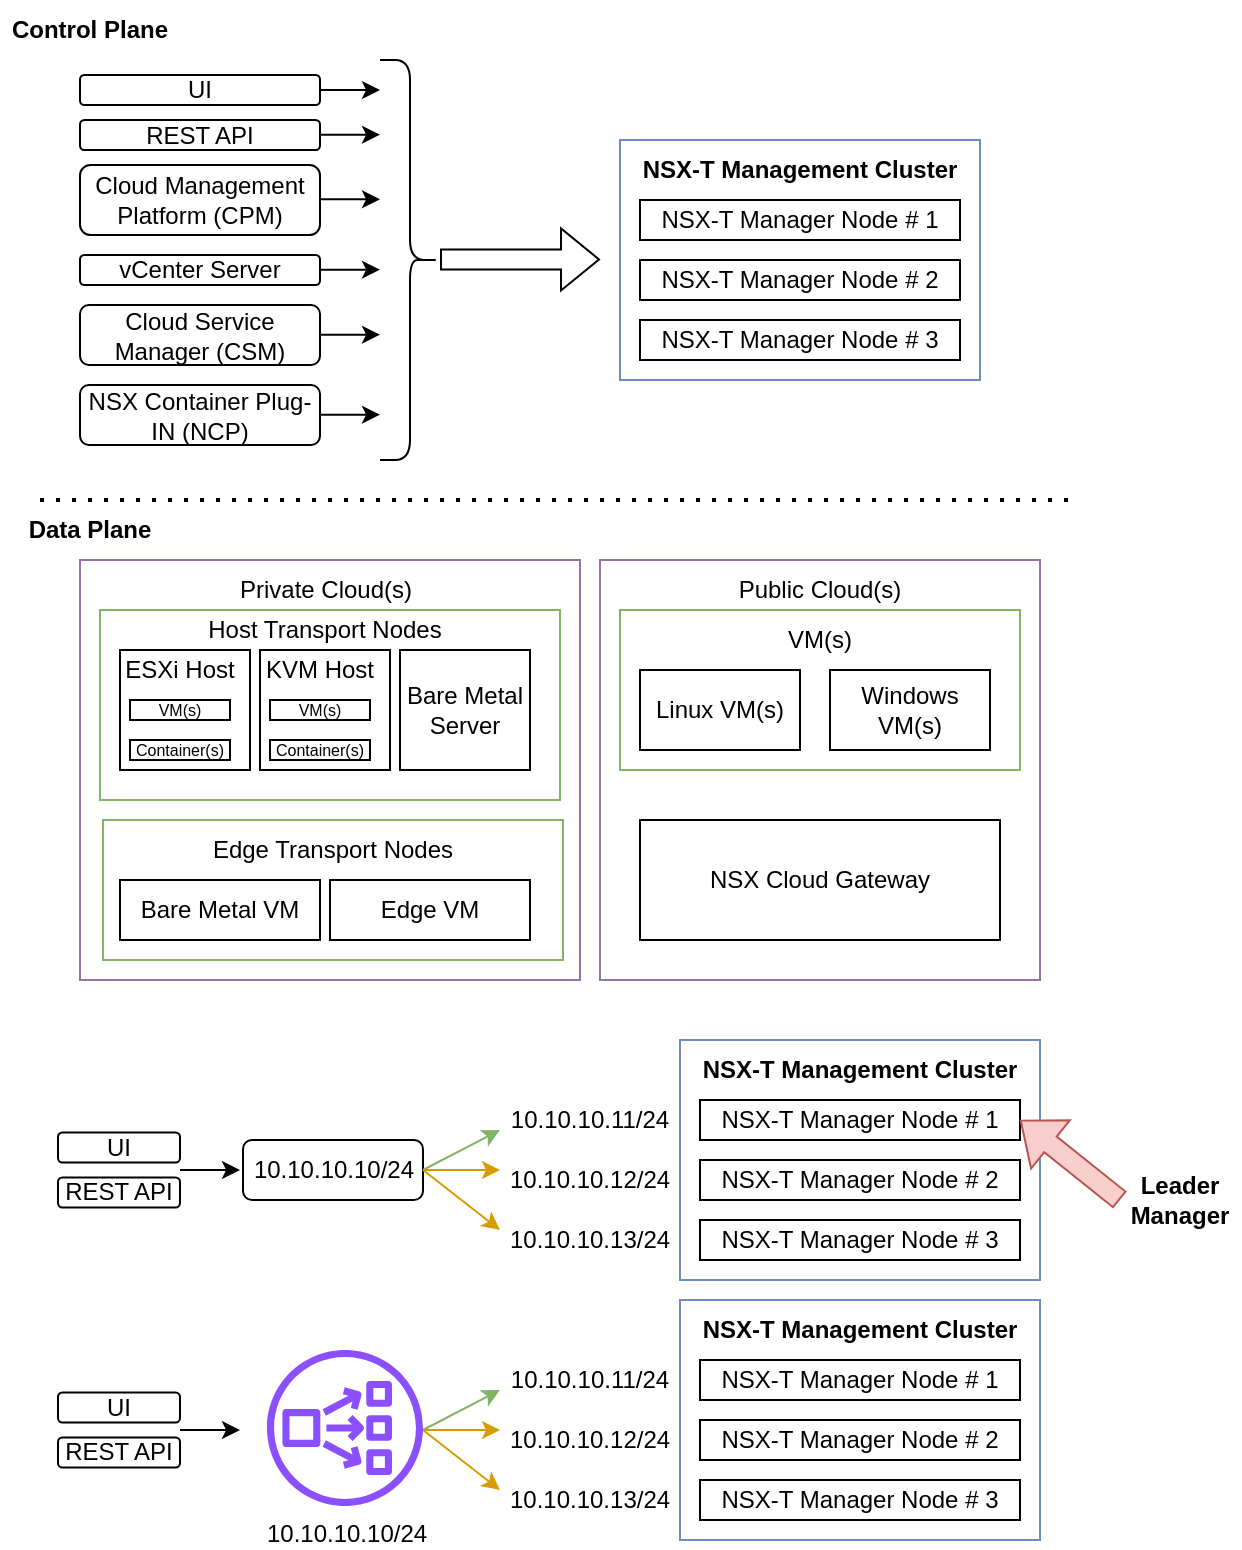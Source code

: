 <mxfile version="28.2.5" pages="2">
  <diagram name="NSX-T Components (1)" id="AA08S7l0jCvKjSg2FU87">
    <mxGraphModel dx="1273" dy="717" grid="1" gridSize="10" guides="1" tooltips="1" connect="1" arrows="1" fold="1" page="1" pageScale="1" pageWidth="827" pageHeight="1169" math="0" shadow="0">
      <root>
        <mxCell id="0" />
        <mxCell id="1" parent="0" />
        <mxCell id="zXSDqkkuYzKHXKIQZk7l-1" value="NSX-T Manager Node # 1" style="rounded=0;whiteSpace=wrap;html=1;" parent="1" vertex="1">
          <mxGeometry x="360" y="120" width="160" height="20" as="geometry" />
        </mxCell>
        <mxCell id="zXSDqkkuYzKHXKIQZk7l-2" value="NSX-T Manager Node # 2" style="rounded=0;whiteSpace=wrap;html=1;" parent="1" vertex="1">
          <mxGeometry x="360" y="150" width="160" height="20" as="geometry" />
        </mxCell>
        <mxCell id="zXSDqkkuYzKHXKIQZk7l-3" value="NSX-T Manager Node # 3" style="rounded=0;whiteSpace=wrap;html=1;" parent="1" vertex="1">
          <mxGeometry x="360" y="180" width="160" height="20" as="geometry" />
        </mxCell>
        <mxCell id="zXSDqkkuYzKHXKIQZk7l-4" value="NSX-T Management Cluster" style="text;html=1;align=center;verticalAlign=middle;whiteSpace=wrap;rounded=0;fontStyle=1" parent="1" vertex="1">
          <mxGeometry x="360" y="90" width="160" height="30" as="geometry" />
        </mxCell>
        <mxCell id="zXSDqkkuYzKHXKIQZk7l-5" value="" style="rounded=0;whiteSpace=wrap;html=1;fillColor=none;strokeColor=#6c8ebf;" parent="1" vertex="1">
          <mxGeometry x="350" y="90" width="180" height="120" as="geometry" />
        </mxCell>
        <mxCell id="zXSDqkkuYzKHXKIQZk7l-6" value="UI" style="rounded=1;whiteSpace=wrap;html=1;" parent="1" vertex="1">
          <mxGeometry x="80" y="57.5" width="120" height="15" as="geometry" />
        </mxCell>
        <mxCell id="zXSDqkkuYzKHXKIQZk7l-7" value="REST API" style="rounded=1;whiteSpace=wrap;html=1;" parent="1" vertex="1">
          <mxGeometry x="80" y="80" width="120" height="15" as="geometry" />
        </mxCell>
        <mxCell id="zXSDqkkuYzKHXKIQZk7l-8" value="Cloud Management Platform (CPM)" style="rounded=1;whiteSpace=wrap;html=1;" parent="1" vertex="1">
          <mxGeometry x="80" y="102.5" width="120" height="35" as="geometry" />
        </mxCell>
        <mxCell id="zXSDqkkuYzKHXKIQZk7l-9" value="vCenter Server" style="rounded=1;whiteSpace=wrap;html=1;" parent="1" vertex="1">
          <mxGeometry x="80" y="147.5" width="120" height="15" as="geometry" />
        </mxCell>
        <mxCell id="zXSDqkkuYzKHXKIQZk7l-10" value="Cloud Service Manager (CSM)" style="rounded=1;whiteSpace=wrap;html=1;" parent="1" vertex="1">
          <mxGeometry x="80" y="172.5" width="120" height="30" as="geometry" />
        </mxCell>
        <mxCell id="zXSDqkkuYzKHXKIQZk7l-11" value="NSX Container Plug-IN (NCP)" style="rounded=1;whiteSpace=wrap;html=1;" parent="1" vertex="1">
          <mxGeometry x="80" y="212.5" width="120" height="30" as="geometry" />
        </mxCell>
        <mxCell id="zXSDqkkuYzKHXKIQZk7l-12" value="" style="shape=flexArrow;endArrow=classic;html=1;rounded=0;" parent="1" edge="1">
          <mxGeometry width="50" height="50" relative="1" as="geometry">
            <mxPoint x="260" y="149.71" as="sourcePoint" />
            <mxPoint x="340" y="149.71" as="targetPoint" />
          </mxGeometry>
        </mxCell>
        <mxCell id="zXSDqkkuYzKHXKIQZk7l-15" value="" style="endArrow=classic;html=1;rounded=0;exitX=1;exitY=0.5;exitDx=0;exitDy=0;" parent="1" source="zXSDqkkuYzKHXKIQZk7l-6" edge="1">
          <mxGeometry width="50" height="50" relative="1" as="geometry">
            <mxPoint x="210" y="70" as="sourcePoint" />
            <mxPoint x="230" y="65" as="targetPoint" />
          </mxGeometry>
        </mxCell>
        <mxCell id="zXSDqkkuYzKHXKIQZk7l-16" value="" style="endArrow=classic;html=1;rounded=0;exitX=1;exitY=0.5;exitDx=0;exitDy=0;" parent="1" edge="1">
          <mxGeometry width="50" height="50" relative="1" as="geometry">
            <mxPoint x="200" y="87.33" as="sourcePoint" />
            <mxPoint x="230" y="87.33" as="targetPoint" />
          </mxGeometry>
        </mxCell>
        <mxCell id="zXSDqkkuYzKHXKIQZk7l-17" value="" style="endArrow=classic;html=1;rounded=0;exitX=1;exitY=0.5;exitDx=0;exitDy=0;" parent="1" edge="1">
          <mxGeometry width="50" height="50" relative="1" as="geometry">
            <mxPoint x="200" y="119.67" as="sourcePoint" />
            <mxPoint x="230" y="119.67" as="targetPoint" />
          </mxGeometry>
        </mxCell>
        <mxCell id="zXSDqkkuYzKHXKIQZk7l-18" value="" style="endArrow=classic;html=1;rounded=0;exitX=1;exitY=0.5;exitDx=0;exitDy=0;" parent="1" edge="1">
          <mxGeometry width="50" height="50" relative="1" as="geometry">
            <mxPoint x="200" y="154.83" as="sourcePoint" />
            <mxPoint x="230" y="154.83" as="targetPoint" />
          </mxGeometry>
        </mxCell>
        <mxCell id="zXSDqkkuYzKHXKIQZk7l-19" value="" style="endArrow=classic;html=1;rounded=0;exitX=1;exitY=0.5;exitDx=0;exitDy=0;" parent="1" edge="1">
          <mxGeometry width="50" height="50" relative="1" as="geometry">
            <mxPoint x="200" y="187.33" as="sourcePoint" />
            <mxPoint x="230" y="187.33" as="targetPoint" />
          </mxGeometry>
        </mxCell>
        <mxCell id="zXSDqkkuYzKHXKIQZk7l-20" value="" style="endArrow=classic;html=1;rounded=0;exitX=1;exitY=0.5;exitDx=0;exitDy=0;" parent="1" edge="1">
          <mxGeometry width="50" height="50" relative="1" as="geometry">
            <mxPoint x="200" y="227.33" as="sourcePoint" />
            <mxPoint x="230" y="227.33" as="targetPoint" />
          </mxGeometry>
        </mxCell>
        <mxCell id="zXSDqkkuYzKHXKIQZk7l-21" value="" style="shape=curlyBracket;whiteSpace=wrap;html=1;rounded=1;flipH=1;labelPosition=right;verticalLabelPosition=middle;align=left;verticalAlign=middle;" parent="1" vertex="1">
          <mxGeometry x="230" y="50" width="30" height="200" as="geometry" />
        </mxCell>
        <mxCell id="zXSDqkkuYzKHXKIQZk7l-66" value="" style="endArrow=none;dashed=1;html=1;dashPattern=1 3;strokeWidth=2;rounded=0;" parent="1" edge="1">
          <mxGeometry width="50" height="50" relative="1" as="geometry">
            <mxPoint x="60" y="270" as="sourcePoint" />
            <mxPoint x="580" y="270" as="targetPoint" />
          </mxGeometry>
        </mxCell>
        <mxCell id="zXSDqkkuYzKHXKIQZk7l-67" value="&lt;b&gt;Data Plane&lt;/b&gt;" style="text;html=1;align=center;verticalAlign=middle;whiteSpace=wrap;rounded=0;" parent="1" vertex="1">
          <mxGeometry x="40" y="270" width="90" height="30" as="geometry" />
        </mxCell>
        <mxCell id="zXSDqkkuYzKHXKIQZk7l-68" value="&lt;b&gt;Control Plane&lt;/b&gt;" style="text;html=1;align=center;verticalAlign=middle;whiteSpace=wrap;rounded=0;" parent="1" vertex="1">
          <mxGeometry x="40" y="20" width="90" height="30" as="geometry" />
        </mxCell>
        <mxCell id="zXSDqkkuYzKHXKIQZk7l-69" value="NSX-T Manager Node # 1" style="rounded=0;whiteSpace=wrap;html=1;" parent="1" vertex="1">
          <mxGeometry x="390" y="570" width="160" height="20" as="geometry" />
        </mxCell>
        <mxCell id="zXSDqkkuYzKHXKIQZk7l-70" value="NSX-T Manager Node # 2" style="rounded=0;whiteSpace=wrap;html=1;" parent="1" vertex="1">
          <mxGeometry x="390" y="600" width="160" height="20" as="geometry" />
        </mxCell>
        <mxCell id="zXSDqkkuYzKHXKIQZk7l-71" value="NSX-T Manager Node # 3" style="rounded=0;whiteSpace=wrap;html=1;" parent="1" vertex="1">
          <mxGeometry x="390" y="630" width="160" height="20" as="geometry" />
        </mxCell>
        <mxCell id="zXSDqkkuYzKHXKIQZk7l-72" value="NSX-T Management Cluster" style="text;html=1;align=center;verticalAlign=middle;whiteSpace=wrap;rounded=0;fontStyle=1" parent="1" vertex="1">
          <mxGeometry x="390" y="540" width="160" height="30" as="geometry" />
        </mxCell>
        <mxCell id="zXSDqkkuYzKHXKIQZk7l-73" value="" style="rounded=0;whiteSpace=wrap;html=1;fillColor=none;strokeColor=#6c8ebf;" parent="1" vertex="1">
          <mxGeometry x="380" y="540" width="180" height="120" as="geometry" />
        </mxCell>
        <mxCell id="zXSDqkkuYzKHXKIQZk7l-74" value="" style="shape=flexArrow;endArrow=classic;html=1;rounded=0;fillColor=#f8cecc;strokeColor=#b85450;" parent="1" edge="1">
          <mxGeometry width="50" height="50" relative="1" as="geometry">
            <mxPoint x="600" y="620" as="sourcePoint" />
            <mxPoint x="550" y="580" as="targetPoint" />
          </mxGeometry>
        </mxCell>
        <mxCell id="zXSDqkkuYzKHXKIQZk7l-75" value="Leader Manager" style="text;html=1;align=center;verticalAlign=middle;whiteSpace=wrap;rounded=0;fontStyle=1" parent="1" vertex="1">
          <mxGeometry x="600" y="605" width="60" height="30" as="geometry" />
        </mxCell>
        <mxCell id="zXSDqkkuYzKHXKIQZk7l-76" value="10.10.10.11/24" style="text;html=1;align=center;verticalAlign=middle;whiteSpace=wrap;rounded=0;" parent="1" vertex="1">
          <mxGeometry x="305" y="565" width="60" height="30" as="geometry" />
        </mxCell>
        <mxCell id="zXSDqkkuYzKHXKIQZk7l-77" value="10.10.10.12/24" style="text;html=1;align=center;verticalAlign=middle;whiteSpace=wrap;rounded=0;" parent="1" vertex="1">
          <mxGeometry x="305" y="595" width="60" height="30" as="geometry" />
        </mxCell>
        <mxCell id="zXSDqkkuYzKHXKIQZk7l-78" value="10.10.10.13/24" style="text;html=1;align=center;verticalAlign=middle;whiteSpace=wrap;rounded=0;" parent="1" vertex="1">
          <mxGeometry x="305" y="625" width="60" height="30" as="geometry" />
        </mxCell>
        <mxCell id="zXSDqkkuYzKHXKIQZk7l-79" value="&lt;br&gt;&lt;span style=&quot;color: rgb(0, 0, 0); font-family: Helvetica; font-size: 12px; font-style: normal; font-variant-ligatures: normal; font-variant-caps: normal; font-weight: 400; letter-spacing: normal; orphans: 2; text-align: center; text-indent: 0px; text-transform: none; widows: 2; word-spacing: 0px; -webkit-text-stroke-width: 0px; white-space: normal; text-decoration-thickness: initial; text-decoration-style: initial; text-decoration-color: initial; float: none; background-color: light-dark(#ffffff, var(--ge-dark-color, #121212)); display: inline !important;&quot;&gt;10.10.10.10/24&lt;/span&gt;&lt;div&gt;&lt;br&gt;&lt;/div&gt;" style="rounded=1;whiteSpace=wrap;html=1;" parent="1" vertex="1">
          <mxGeometry x="161.5" y="590" width="90" height="30" as="geometry" />
        </mxCell>
        <mxCell id="zXSDqkkuYzKHXKIQZk7l-80" value="" style="endArrow=classic;html=1;rounded=0;fillColor=#d5e8d4;strokeColor=#82b366;exitX=1;exitY=0.5;exitDx=0;exitDy=0;" parent="1" source="zXSDqkkuYzKHXKIQZk7l-79" edge="1">
          <mxGeometry width="50" height="50" relative="1" as="geometry">
            <mxPoint x="251.5" y="605" as="sourcePoint" />
            <mxPoint x="290" y="585" as="targetPoint" />
          </mxGeometry>
        </mxCell>
        <mxCell id="zXSDqkkuYzKHXKIQZk7l-81" value="" style="endArrow=classic;html=1;rounded=0;exitX=1;exitY=0.5;exitDx=0;exitDy=0;fillColor=#ffe6cc;strokeColor=#d79b00;" parent="1" source="zXSDqkkuYzKHXKIQZk7l-79" edge="1">
          <mxGeometry width="50" height="50" relative="1" as="geometry">
            <mxPoint x="260" y="615" as="sourcePoint" />
            <mxPoint x="290" y="605" as="targetPoint" />
          </mxGeometry>
        </mxCell>
        <mxCell id="zXSDqkkuYzKHXKIQZk7l-82" value="" style="endArrow=classic;html=1;rounded=0;exitX=1;exitY=0.5;exitDx=0;exitDy=0;fillColor=#ffe6cc;strokeColor=#d79b00;" parent="1" source="zXSDqkkuYzKHXKIQZk7l-79" edge="1">
          <mxGeometry width="50" height="50" relative="1" as="geometry">
            <mxPoint x="270" y="630" as="sourcePoint" />
            <mxPoint x="290" y="635" as="targetPoint" />
          </mxGeometry>
        </mxCell>
        <mxCell id="zXSDqkkuYzKHXKIQZk7l-83" value="" style="endArrow=classic;html=1;rounded=0;" parent="1" edge="1">
          <mxGeometry width="50" height="50" relative="1" as="geometry">
            <mxPoint x="130" y="605" as="sourcePoint" />
            <mxPoint x="160" y="605" as="targetPoint" />
          </mxGeometry>
        </mxCell>
        <mxCell id="zXSDqkkuYzKHXKIQZk7l-85" value="UI" style="rounded=1;whiteSpace=wrap;html=1;" parent="1" vertex="1">
          <mxGeometry x="69" y="586.25" width="61" height="15" as="geometry" />
        </mxCell>
        <mxCell id="zXSDqkkuYzKHXKIQZk7l-86" value="REST API" style="rounded=1;whiteSpace=wrap;html=1;" parent="1" vertex="1">
          <mxGeometry x="69" y="608.75" width="61" height="15" as="geometry" />
        </mxCell>
        <mxCell id="zXSDqkkuYzKHXKIQZk7l-87" value="NSX-T Manager Node # 1" style="rounded=0;whiteSpace=wrap;html=1;" parent="1" vertex="1">
          <mxGeometry x="390" y="700" width="160" height="20" as="geometry" />
        </mxCell>
        <mxCell id="zXSDqkkuYzKHXKIQZk7l-88" value="NSX-T Manager Node # 2" style="rounded=0;whiteSpace=wrap;html=1;" parent="1" vertex="1">
          <mxGeometry x="390" y="730" width="160" height="20" as="geometry" />
        </mxCell>
        <mxCell id="zXSDqkkuYzKHXKIQZk7l-89" value="NSX-T Manager Node # 3" style="rounded=0;whiteSpace=wrap;html=1;" parent="1" vertex="1">
          <mxGeometry x="390" y="760" width="160" height="20" as="geometry" />
        </mxCell>
        <mxCell id="zXSDqkkuYzKHXKIQZk7l-90" value="NSX-T Management Cluster" style="text;html=1;align=center;verticalAlign=middle;whiteSpace=wrap;rounded=0;fontStyle=1" parent="1" vertex="1">
          <mxGeometry x="390" y="670" width="160" height="30" as="geometry" />
        </mxCell>
        <mxCell id="zXSDqkkuYzKHXKIQZk7l-91" value="" style="rounded=0;whiteSpace=wrap;html=1;fillColor=none;strokeColor=#6c8ebf;" parent="1" vertex="1">
          <mxGeometry x="380" y="670" width="180" height="120" as="geometry" />
        </mxCell>
        <mxCell id="zXSDqkkuYzKHXKIQZk7l-94" value="10.10.10.11/24" style="text;html=1;align=center;verticalAlign=middle;whiteSpace=wrap;rounded=0;" parent="1" vertex="1">
          <mxGeometry x="305" y="695" width="60" height="30" as="geometry" />
        </mxCell>
        <mxCell id="zXSDqkkuYzKHXKIQZk7l-95" value="10.10.10.12/24" style="text;html=1;align=center;verticalAlign=middle;whiteSpace=wrap;rounded=0;" parent="1" vertex="1">
          <mxGeometry x="305" y="725" width="60" height="30" as="geometry" />
        </mxCell>
        <mxCell id="zXSDqkkuYzKHXKIQZk7l-96" value="10.10.10.13/24" style="text;html=1;align=center;verticalAlign=middle;whiteSpace=wrap;rounded=0;" parent="1" vertex="1">
          <mxGeometry x="305" y="755" width="60" height="30" as="geometry" />
        </mxCell>
        <mxCell id="zXSDqkkuYzKHXKIQZk7l-98" value="" style="endArrow=classic;html=1;rounded=0;fillColor=#d5e8d4;strokeColor=#82b366;exitX=1;exitY=0.5;exitDx=0;exitDy=0;" parent="1" edge="1">
          <mxGeometry width="50" height="50" relative="1" as="geometry">
            <mxPoint x="251.5" y="735" as="sourcePoint" />
            <mxPoint x="290" y="715" as="targetPoint" />
          </mxGeometry>
        </mxCell>
        <mxCell id="zXSDqkkuYzKHXKIQZk7l-99" value="" style="endArrow=classic;html=1;rounded=0;exitX=1;exitY=0.5;exitDx=0;exitDy=0;fillColor=#ffe6cc;strokeColor=#d79b00;" parent="1" edge="1">
          <mxGeometry width="50" height="50" relative="1" as="geometry">
            <mxPoint x="251.5" y="735" as="sourcePoint" />
            <mxPoint x="290" y="735" as="targetPoint" />
          </mxGeometry>
        </mxCell>
        <mxCell id="zXSDqkkuYzKHXKIQZk7l-100" value="" style="endArrow=classic;html=1;rounded=0;exitX=1;exitY=0.5;exitDx=0;exitDy=0;fillColor=#ffe6cc;strokeColor=#d79b00;" parent="1" edge="1">
          <mxGeometry width="50" height="50" relative="1" as="geometry">
            <mxPoint x="251.5" y="735" as="sourcePoint" />
            <mxPoint x="290" y="765" as="targetPoint" />
          </mxGeometry>
        </mxCell>
        <mxCell id="zXSDqkkuYzKHXKIQZk7l-101" value="" style="endArrow=classic;html=1;rounded=0;" parent="1" edge="1">
          <mxGeometry width="50" height="50" relative="1" as="geometry">
            <mxPoint x="130" y="735" as="sourcePoint" />
            <mxPoint x="160" y="735" as="targetPoint" />
          </mxGeometry>
        </mxCell>
        <mxCell id="zXSDqkkuYzKHXKIQZk7l-102" value="UI" style="rounded=1;whiteSpace=wrap;html=1;" parent="1" vertex="1">
          <mxGeometry x="69" y="716.25" width="61" height="15" as="geometry" />
        </mxCell>
        <mxCell id="zXSDqkkuYzKHXKIQZk7l-103" value="REST API" style="rounded=1;whiteSpace=wrap;html=1;" parent="1" vertex="1">
          <mxGeometry x="69" y="738.75" width="61" height="15" as="geometry" />
        </mxCell>
        <mxCell id="zXSDqkkuYzKHXKIQZk7l-104" value="&lt;span style=&quot;color: rgb(0, 0, 0); text-wrap: wrap; float: none; display: inline !important;&quot;&gt;10.10.10.10/24&lt;/span&gt;" style="sketch=0;outlineConnect=0;fontColor=#232F3E;gradientColor=none;fillColor=#8C4FFF;strokeColor=none;dashed=0;verticalLabelPosition=bottom;verticalAlign=top;align=center;html=1;fontSize=12;fontStyle=0;aspect=fixed;pointerEvents=1;shape=mxgraph.aws4.network_load_balancer;" parent="1" vertex="1">
          <mxGeometry x="173.5" y="695" width="78" height="78" as="geometry" />
        </mxCell>
        <mxCell id="-Ga4iXH8dk7I9-dKVxCx-1" value="" style="group" vertex="1" connectable="0" parent="1">
          <mxGeometry x="80" y="300" width="250" height="210" as="geometry" />
        </mxCell>
        <mxCell id="zXSDqkkuYzKHXKIQZk7l-39" value="" style="group" parent="-Ga4iXH8dk7I9-dKVxCx-1" vertex="1" connectable="0">
          <mxGeometry x="20" y="40" width="230" height="170" as="geometry" />
        </mxCell>
        <mxCell id="zXSDqkkuYzKHXKIQZk7l-35" value="VM(s)" style="rounded=0;whiteSpace=wrap;html=1;fontSize=8;" parent="zXSDqkkuYzKHXKIQZk7l-39" vertex="1">
          <mxGeometry x="5" y="30" width="50" height="10" as="geometry" />
        </mxCell>
        <mxCell id="zXSDqkkuYzKHXKIQZk7l-36" value="Container(s)" style="rounded=0;whiteSpace=wrap;html=1;fontSize=8;" parent="zXSDqkkuYzKHXKIQZk7l-39" vertex="1">
          <mxGeometry x="5" y="50" width="50" height="10" as="geometry" />
        </mxCell>
        <mxCell id="zXSDqkkuYzKHXKIQZk7l-37" value="ESXi Host" style="text;html=1;align=center;verticalAlign=middle;whiteSpace=wrap;rounded=0;" parent="zXSDqkkuYzKHXKIQZk7l-39" vertex="1">
          <mxGeometry width="60" height="30" as="geometry" />
        </mxCell>
        <mxCell id="zXSDqkkuYzKHXKIQZk7l-38" value="" style="rounded=0;whiteSpace=wrap;html=1;fillColor=none;" parent="zXSDqkkuYzKHXKIQZk7l-39" vertex="1">
          <mxGeometry y="5" width="65" height="60" as="geometry" />
        </mxCell>
        <mxCell id="zXSDqkkuYzKHXKIQZk7l-45" value="" style="group" parent="-Ga4iXH8dk7I9-dKVxCx-1" vertex="1" connectable="0">
          <mxGeometry x="90" y="40" width="65" height="65" as="geometry" />
        </mxCell>
        <mxCell id="zXSDqkkuYzKHXKIQZk7l-41" value="VM(s)" style="rounded=0;whiteSpace=wrap;html=1;fontSize=8;" parent="zXSDqkkuYzKHXKIQZk7l-45" vertex="1">
          <mxGeometry x="5" y="30" width="50" height="10" as="geometry" />
        </mxCell>
        <mxCell id="zXSDqkkuYzKHXKIQZk7l-42" value="Container(s)" style="rounded=0;whiteSpace=wrap;html=1;fontSize=8;" parent="zXSDqkkuYzKHXKIQZk7l-45" vertex="1">
          <mxGeometry x="5" y="50" width="50" height="10" as="geometry" />
        </mxCell>
        <mxCell id="zXSDqkkuYzKHXKIQZk7l-43" value="KVM Host" style="text;html=1;align=center;verticalAlign=middle;whiteSpace=wrap;rounded=0;" parent="zXSDqkkuYzKHXKIQZk7l-45" vertex="1">
          <mxGeometry width="60" height="30" as="geometry" />
        </mxCell>
        <mxCell id="zXSDqkkuYzKHXKIQZk7l-44" value="" style="rounded=0;whiteSpace=wrap;html=1;fillColor=none;" parent="zXSDqkkuYzKHXKIQZk7l-45" vertex="1">
          <mxGeometry y="5" width="65" height="60" as="geometry" />
        </mxCell>
        <mxCell id="zXSDqkkuYzKHXKIQZk7l-50" value="Bare Metal Server" style="rounded=0;whiteSpace=wrap;html=1;fillColor=none;" parent="-Ga4iXH8dk7I9-dKVxCx-1" vertex="1">
          <mxGeometry x="160" y="45" width="65" height="60" as="geometry" />
        </mxCell>
        <mxCell id="zXSDqkkuYzKHXKIQZk7l-51" value="Host Transport Nodes" style="text;html=1;align=center;verticalAlign=middle;whiteSpace=wrap;rounded=0;" parent="-Ga4iXH8dk7I9-dKVxCx-1" vertex="1">
          <mxGeometry x="59" y="20" width="127" height="30" as="geometry" />
        </mxCell>
        <mxCell id="zXSDqkkuYzKHXKIQZk7l-52" value="" style="rounded=0;whiteSpace=wrap;html=1;fillColor=none;strokeColor=#82b366;" parent="-Ga4iXH8dk7I9-dKVxCx-1" vertex="1">
          <mxGeometry x="10" y="25" width="230" height="95" as="geometry" />
        </mxCell>
        <mxCell id="zXSDqkkuYzKHXKIQZk7l-53" value="" style="rounded=0;whiteSpace=wrap;html=1;fillColor=none;strokeColor=#82b366;" parent="-Ga4iXH8dk7I9-dKVxCx-1" vertex="1">
          <mxGeometry x="11.5" y="130" width="230" height="70" as="geometry" />
        </mxCell>
        <mxCell id="zXSDqkkuYzKHXKIQZk7l-54" value="Bare Metal VM" style="rounded=0;whiteSpace=wrap;html=1;" parent="-Ga4iXH8dk7I9-dKVxCx-1" vertex="1">
          <mxGeometry x="20" y="160" width="100" height="30" as="geometry" />
        </mxCell>
        <mxCell id="zXSDqkkuYzKHXKIQZk7l-55" value="Edge Transport Nodes" style="text;html=1;align=center;verticalAlign=middle;whiteSpace=wrap;rounded=0;" parent="-Ga4iXH8dk7I9-dKVxCx-1" vertex="1">
          <mxGeometry x="63" y="130" width="127" height="30" as="geometry" />
        </mxCell>
        <mxCell id="zXSDqkkuYzKHXKIQZk7l-56" value="Edge VM" style="rounded=0;whiteSpace=wrap;html=1;" parent="-Ga4iXH8dk7I9-dKVxCx-1" vertex="1">
          <mxGeometry x="125" y="160" width="100" height="30" as="geometry" />
        </mxCell>
        <mxCell id="zXSDqkkuYzKHXKIQZk7l-62" value="" style="rounded=0;whiteSpace=wrap;html=1;fillColor=none;strokeColor=#9673a6;" parent="-Ga4iXH8dk7I9-dKVxCx-1" vertex="1">
          <mxGeometry width="250" height="210" as="geometry" />
        </mxCell>
        <mxCell id="zXSDqkkuYzKHXKIQZk7l-63" value="Private Cloud(s)" style="text;html=1;align=center;verticalAlign=middle;whiteSpace=wrap;rounded=0;" parent="-Ga4iXH8dk7I9-dKVxCx-1" vertex="1">
          <mxGeometry x="37.5" width="170" height="30" as="geometry" />
        </mxCell>
        <mxCell id="-Ga4iXH8dk7I9-dKVxCx-2" value="" style="group" vertex="1" connectable="0" parent="1">
          <mxGeometry x="340" y="300" width="220" height="210" as="geometry" />
        </mxCell>
        <mxCell id="zXSDqkkuYzKHXKIQZk7l-57" value="Linux VM(s)" style="rounded=0;whiteSpace=wrap;html=1;" parent="-Ga4iXH8dk7I9-dKVxCx-2" vertex="1">
          <mxGeometry x="20" y="55" width="80" height="40" as="geometry" />
        </mxCell>
        <mxCell id="zXSDqkkuYzKHXKIQZk7l-58" value="Windows VM(s)" style="rounded=0;whiteSpace=wrap;html=1;" parent="-Ga4iXH8dk7I9-dKVxCx-2" vertex="1">
          <mxGeometry x="115" y="55" width="80" height="40" as="geometry" />
        </mxCell>
        <mxCell id="zXSDqkkuYzKHXKIQZk7l-59" value="" style="rounded=0;whiteSpace=wrap;html=1;fillColor=none;strokeColor=#82b366;" parent="-Ga4iXH8dk7I9-dKVxCx-2" vertex="1">
          <mxGeometry x="10" y="25" width="200" height="80" as="geometry" />
        </mxCell>
        <mxCell id="zXSDqkkuYzKHXKIQZk7l-60" value="VM(s)" style="text;html=1;align=center;verticalAlign=middle;whiteSpace=wrap;rounded=0;" parent="-Ga4iXH8dk7I9-dKVxCx-2" vertex="1">
          <mxGeometry x="80" y="25" width="60" height="30" as="geometry" />
        </mxCell>
        <mxCell id="zXSDqkkuYzKHXKIQZk7l-61" value="NSX Cloud Gateway" style="rounded=0;whiteSpace=wrap;html=1;" parent="-Ga4iXH8dk7I9-dKVxCx-2" vertex="1">
          <mxGeometry x="20" y="130" width="180" height="60" as="geometry" />
        </mxCell>
        <mxCell id="zXSDqkkuYzKHXKIQZk7l-64" value="Public Cloud(s)" style="text;html=1;align=center;verticalAlign=middle;whiteSpace=wrap;rounded=0;" parent="-Ga4iXH8dk7I9-dKVxCx-2" vertex="1">
          <mxGeometry x="25" width="170" height="30" as="geometry" />
        </mxCell>
        <mxCell id="zXSDqkkuYzKHXKIQZk7l-65" value="" style="rounded=0;whiteSpace=wrap;html=1;fillColor=none;strokeColor=#9673a6;" parent="-Ga4iXH8dk7I9-dKVxCx-2" vertex="1">
          <mxGeometry width="220" height="210" as="geometry" />
        </mxCell>
      </root>
    </mxGraphModel>
  </diagram>
  <diagram id="kvda_U1-wRpeX2RRAKb9" name="NSX-T Components (2)">
    <mxGraphModel dx="1273" dy="717" grid="1" gridSize="10" guides="1" tooltips="1" connect="1" arrows="1" fold="1" page="1" pageScale="1" pageWidth="827" pageHeight="1169" math="0" shadow="0">
      <root>
        <mxCell id="0" />
        <mxCell id="1" parent="0" />
        <mxCell id="au6G4QNOyBElbajrbixK-1" value="Policy" style="rounded=1;whiteSpace=wrap;html=1;" parent="1" vertex="1">
          <mxGeometry x="94" y="30" width="41" height="30" as="geometry" />
        </mxCell>
        <mxCell id="au6G4QNOyBElbajrbixK-2" value="Policy" style="rounded=1;whiteSpace=wrap;html=1;" parent="1" vertex="1">
          <mxGeometry x="94" y="90" width="41" height="30" as="geometry" />
        </mxCell>
        <mxCell id="au6G4QNOyBElbajrbixK-3" value="Policy" style="rounded=1;whiteSpace=wrap;html=1;" parent="1" vertex="1">
          <mxGeometry x="94" y="150" width="41" height="30" as="geometry" />
        </mxCell>
        <mxCell id="au6G4QNOyBElbajrbixK-4" value="Manager" style="rounded=1;whiteSpace=wrap;html=1;" parent="1" vertex="1">
          <mxGeometry x="165" y="30" width="55" height="30" as="geometry" />
        </mxCell>
        <mxCell id="au6G4QNOyBElbajrbixK-5" value="Manager" style="rounded=1;whiteSpace=wrap;html=1;" parent="1" vertex="1">
          <mxGeometry x="165" y="90" width="55" height="30" as="geometry" />
        </mxCell>
        <mxCell id="au6G4QNOyBElbajrbixK-6" value="Manager" style="rounded=1;whiteSpace=wrap;html=1;" parent="1" vertex="1">
          <mxGeometry x="165" y="150" width="55" height="30" as="geometry" />
        </mxCell>
        <mxCell id="au6G4QNOyBElbajrbixK-7" value="Central Control Plane (CCP)" style="rounded=1;whiteSpace=wrap;html=1;" parent="1" vertex="1">
          <mxGeometry x="260" y="30" width="90" height="30" as="geometry" />
        </mxCell>
        <mxCell id="au6G4QNOyBElbajrbixK-8" value="Central Control Plane (CCP)" style="rounded=1;whiteSpace=wrap;html=1;" parent="1" vertex="1">
          <mxGeometry x="260" y="90" width="90" height="30" as="geometry" />
        </mxCell>
        <mxCell id="au6G4QNOyBElbajrbixK-9" value="Central Control Plane (CCP)" style="rounded=1;whiteSpace=wrap;html=1;" parent="1" vertex="1">
          <mxGeometry x="260" y="150" width="90" height="30" as="geometry" />
        </mxCell>
        <mxCell id="au6G4QNOyBElbajrbixK-10" value="CorfuDB" style="rounded=1;whiteSpace=wrap;html=1;" parent="1" vertex="1">
          <mxGeometry x="385" y="30" width="50" height="30" as="geometry" />
        </mxCell>
        <mxCell id="au6G4QNOyBElbajrbixK-11" value="CorfuDB" style="rounded=1;whiteSpace=wrap;html=1;" parent="1" vertex="1">
          <mxGeometry x="385" y="90" width="50" height="30" as="geometry" />
        </mxCell>
        <mxCell id="au6G4QNOyBElbajrbixK-12" value="CorfuDB" style="rounded=1;whiteSpace=wrap;html=1;" parent="1" vertex="1">
          <mxGeometry x="385" y="150" width="50" height="30" as="geometry" />
        </mxCell>
        <mxCell id="au6G4QNOyBElbajrbixK-13" value="" style="rounded=0;whiteSpace=wrap;html=1;fillColor=none;" parent="1" vertex="1">
          <mxGeometry x="70" y="20" width="380" height="50" as="geometry" />
        </mxCell>
        <mxCell id="au6G4QNOyBElbajrbixK-14" value="" style="rounded=0;whiteSpace=wrap;html=1;fillColor=none;" parent="1" vertex="1">
          <mxGeometry x="70" y="80" width="380" height="50" as="geometry" />
        </mxCell>
        <mxCell id="au6G4QNOyBElbajrbixK-15" value="" style="rounded=0;whiteSpace=wrap;html=1;fillColor=none;" parent="1" vertex="1">
          <mxGeometry x="70" y="140" width="380" height="50" as="geometry" />
        </mxCell>
        <mxCell id="au6G4QNOyBElbajrbixK-16" value="&lt;b&gt;Node 1&lt;/b&gt;" style="text;html=1;align=center;verticalAlign=middle;whiteSpace=wrap;rounded=0;rotation=-90;" parent="1" vertex="1">
          <mxGeometry x="54" y="35" width="52" height="20" as="geometry" />
        </mxCell>
        <mxCell id="au6G4QNOyBElbajrbixK-17" value="&lt;b&gt;Node 2&lt;/b&gt;" style="text;html=1;align=center;verticalAlign=middle;whiteSpace=wrap;rounded=0;rotation=-90;" parent="1" vertex="1">
          <mxGeometry x="54" y="95" width="52" height="20" as="geometry" />
        </mxCell>
        <mxCell id="au6G4QNOyBElbajrbixK-18" value="&lt;b&gt;Node 3&lt;/b&gt;" style="text;html=1;align=center;verticalAlign=middle;whiteSpace=wrap;rounded=0;rotation=-90;" parent="1" vertex="1">
          <mxGeometry x="54" y="155" width="52" height="20" as="geometry" />
        </mxCell>
        <mxCell id="au6G4QNOyBElbajrbixK-19" value="" style="shape=curlyBracket;whiteSpace=wrap;html=1;rounded=1;flipH=1;labelPosition=right;verticalLabelPosition=middle;align=left;verticalAlign=middle;rotation=90;" parent="1" vertex="1">
          <mxGeometry x="150" y="140" width="20" height="140" as="geometry" />
        </mxCell>
        <mxCell id="au6G4QNOyBElbajrbixK-20" value="" style="shape=curlyBracket;whiteSpace=wrap;html=1;rounded=1;flipH=1;labelPosition=right;verticalLabelPosition=middle;align=left;verticalAlign=middle;rotation=90;" parent="1" vertex="1">
          <mxGeometry x="295" y="155" width="20" height="110" as="geometry" />
        </mxCell>
        <mxCell id="au6G4QNOyBElbajrbixK-21" value="" style="shape=curlyBracket;whiteSpace=wrap;html=1;rounded=1;flipH=1;labelPosition=right;verticalLabelPosition=middle;align=left;verticalAlign=middle;rotation=90;" parent="1" vertex="1">
          <mxGeometry x="402.5" y="182.5" width="20" height="55" as="geometry" />
        </mxCell>
        <mxCell id="au6G4QNOyBElbajrbixK-22" value="Management Plane" style="text;html=1;align=center;verticalAlign=middle;whiteSpace=wrap;rounded=0;" parent="1" vertex="1">
          <mxGeometry x="94" y="220" width="135" height="30" as="geometry" />
        </mxCell>
        <mxCell id="au6G4QNOyBElbajrbixK-23" value="Control Plane" style="text;html=1;align=center;verticalAlign=middle;whiteSpace=wrap;rounded=0;" parent="1" vertex="1">
          <mxGeometry x="229" y="220" width="135" height="30" as="geometry" />
        </mxCell>
        <mxCell id="au6G4QNOyBElbajrbixK-24" value="Distributed Database" style="text;html=1;align=center;verticalAlign=middle;whiteSpace=wrap;rounded=0;" parent="1" vertex="1">
          <mxGeometry x="335" y="220" width="135" height="30" as="geometry" />
        </mxCell>
        <mxCell id="au6G4QNOyBElbajrbixK-25" value="" style="shape=curlyBracket;whiteSpace=wrap;html=1;rounded=1;labelPosition=left;verticalLabelPosition=middle;align=right;verticalAlign=middle;" parent="1" vertex="1">
          <mxGeometry x="49" y="10" width="20" height="190" as="geometry" />
        </mxCell>
        <mxCell id="au6G4QNOyBElbajrbixK-26" value="NSX-T Manager Cluster" style="text;html=1;align=center;verticalAlign=middle;whiteSpace=wrap;rounded=0;rotation=-90;" parent="1" vertex="1">
          <mxGeometry x="-40" y="90" width="151" height="30" as="geometry" />
        </mxCell>
        <mxCell id="au6G4QNOyBElbajrbixK-27" value="Policy" style="rounded=1;whiteSpace=wrap;html=1;" parent="1" vertex="1">
          <mxGeometry x="500" y="137.5" width="80" height="40" as="geometry" />
        </mxCell>
        <mxCell id="au6G4QNOyBElbajrbixK-28" value="Manager GUI" style="rounded=1;whiteSpace=wrap;html=1;" parent="1" vertex="1">
          <mxGeometry x="500" y="210" width="80" height="40" as="geometry" />
        </mxCell>
        <mxCell id="au6G4QNOyBElbajrbixK-29" value="Proton" style="rounded=1;whiteSpace=wrap;html=1;" parent="1" vertex="1">
          <mxGeometry x="610" y="137.5" width="80" height="40" as="geometry" />
        </mxCell>
        <mxCell id="au6G4QNOyBElbajrbixK-30" value="" style="edgeStyle=orthogonalEdgeStyle;rounded=0;orthogonalLoop=1;jettySize=auto;html=1;" parent="1" source="au6G4QNOyBElbajrbixK-31" target="au6G4QNOyBElbajrbixK-28" edge="1">
          <mxGeometry relative="1" as="geometry" />
        </mxCell>
        <mxCell id="au6G4QNOyBElbajrbixK-31" value="CorfuDB" style="rounded=1;whiteSpace=wrap;html=1;" parent="1" vertex="1">
          <mxGeometry x="610" y="210" width="80" height="40" as="geometry" />
        </mxCell>
        <mxCell id="au6G4QNOyBElbajrbixK-32" value="" style="endArrow=classic;html=1;rounded=0;entryX=0.5;entryY=0;entryDx=0;entryDy=0;exitX=0.5;exitY=1;exitDx=0;exitDy=0;" parent="1" source="au6G4QNOyBElbajrbixK-41" target="au6G4QNOyBElbajrbixK-27" edge="1">
          <mxGeometry width="50" height="50" relative="1" as="geometry">
            <mxPoint x="540" y="102.5" as="sourcePoint" />
            <mxPoint x="590" y="52.5" as="targetPoint" />
          </mxGeometry>
        </mxCell>
        <mxCell id="au6G4QNOyBElbajrbixK-33" value="" style="endArrow=classic;html=1;rounded=0;exitX=0.5;exitY=1;exitDx=0;exitDy=0;entryX=0.5;entryY=0;entryDx=0;entryDy=0;" parent="1" source="au6G4QNOyBElbajrbixK-27" target="au6G4QNOyBElbajrbixK-28" edge="1">
          <mxGeometry width="50" height="50" relative="1" as="geometry">
            <mxPoint x="540" y="192.5" as="sourcePoint" />
            <mxPoint x="590" y="142.5" as="targetPoint" />
          </mxGeometry>
        </mxCell>
        <mxCell id="au6G4QNOyBElbajrbixK-34" value="" style="endArrow=classic;html=1;rounded=0;exitX=1;exitY=0.5;exitDx=0;exitDy=0;entryX=0;entryY=0.5;entryDx=0;entryDy=0;" parent="1" source="au6G4QNOyBElbajrbixK-28" target="au6G4QNOyBElbajrbixK-31" edge="1">
          <mxGeometry width="50" height="50" relative="1" as="geometry">
            <mxPoint x="530" y="302.5" as="sourcePoint" />
            <mxPoint x="580" y="272.5" as="targetPoint" />
          </mxGeometry>
        </mxCell>
        <mxCell id="au6G4QNOyBElbajrbixK-35" value="" style="endArrow=classic;html=1;rounded=0;exitX=1;exitY=0.5;exitDx=0;exitDy=0;entryX=0;entryY=0.5;entryDx=0;entryDy=0;" parent="1" source="au6G4QNOyBElbajrbixK-27" target="au6G4QNOyBElbajrbixK-29" edge="1">
          <mxGeometry width="50" height="50" relative="1" as="geometry">
            <mxPoint x="620" y="102.5" as="sourcePoint" />
            <mxPoint x="670" y="52.5" as="targetPoint" />
          </mxGeometry>
        </mxCell>
        <mxCell id="au6G4QNOyBElbajrbixK-36" value="" style="endArrow=classic;startArrow=classic;html=1;rounded=0;entryX=0.5;entryY=1;entryDx=0;entryDy=0;exitX=0.514;exitY=-0.008;exitDx=0;exitDy=0;exitPerimeter=0;" parent="1" source="au6G4QNOyBElbajrbixK-31" target="au6G4QNOyBElbajrbixK-29" edge="1">
          <mxGeometry width="50" height="50" relative="1" as="geometry">
            <mxPoint x="650" y="208.5" as="sourcePoint" />
            <mxPoint x="640" y="282.5" as="targetPoint" />
          </mxGeometry>
        </mxCell>
        <mxCell id="au6G4QNOyBElbajrbixK-37" value="" style="endArrow=classic;html=1;rounded=0;exitX=0.994;exitY=0.054;exitDx=0;exitDy=0;exitPerimeter=0;entryX=0.026;entryY=0.958;entryDx=0;entryDy=0;entryPerimeter=0;" parent="1" source="au6G4QNOyBElbajrbixK-28" target="au6G4QNOyBElbajrbixK-29" edge="1">
          <mxGeometry width="50" height="50" relative="1" as="geometry">
            <mxPoint x="580" y="202.5" as="sourcePoint" />
            <mxPoint x="630" y="152.5" as="targetPoint" />
          </mxGeometry>
        </mxCell>
        <mxCell id="au6G4QNOyBElbajrbixK-38" value="UI" style="rounded=1;whiteSpace=wrap;html=1;" parent="1" vertex="1">
          <mxGeometry x="509.5" y="17.5" width="61" height="15" as="geometry" />
        </mxCell>
        <mxCell id="au6G4QNOyBElbajrbixK-39" value="REST API" style="rounded=1;whiteSpace=wrap;html=1;" parent="1" vertex="1">
          <mxGeometry x="509.5" y="37.5" width="61" height="17.5" as="geometry" />
        </mxCell>
        <mxCell id="au6G4QNOyBElbajrbixK-40" value="" style="endArrow=classic;html=1;rounded=0;entryX=0.5;entryY=0;entryDx=0;entryDy=0;" parent="1" target="au6G4QNOyBElbajrbixK-41" edge="1">
          <mxGeometry width="50" height="50" relative="1" as="geometry">
            <mxPoint x="540" y="55" as="sourcePoint" />
            <mxPoint x="540" y="85" as="targetPoint" />
          </mxGeometry>
        </mxCell>
        <mxCell id="au6G4QNOyBElbajrbixK-41" value="Reverse Proxy" style="rounded=1;whiteSpace=wrap;html=1;" parent="1" vertex="1">
          <mxGeometry x="500" y="75" width="80" height="40" as="geometry" />
        </mxCell>
        <mxCell id="dBb8zA1ts6FRftBYWKNx-1" value="Central Control Plane (CCP)" style="rounded=1;whiteSpace=wrap;html=1;" parent="1" vertex="1">
          <mxGeometry x="75" y="320" width="120" height="50" as="geometry" />
        </mxCell>
        <mxCell id="dBb8zA1ts6FRftBYWKNx-2" value="Local Control Plane (LCP)" style="rounded=1;whiteSpace=wrap;html=1;" parent="1" vertex="1">
          <mxGeometry x="75" y="410" width="120" height="50" as="geometry" />
        </mxCell>
        <mxCell id="dBb8zA1ts6FRftBYWKNx-3" value="NSX-T Manager Node 1" style="text;html=1;align=center;verticalAlign=middle;whiteSpace=wrap;rounded=0;fontStyle=1" parent="1" vertex="1">
          <mxGeometry x="50" y="290" width="170" height="30" as="geometry" />
        </mxCell>
        <mxCell id="dBb8zA1ts6FRftBYWKNx-4" value="Edge Transport Node 1&lt;div&gt;ESXi/KVM Host&lt;/div&gt;" style="text;html=1;align=center;verticalAlign=middle;whiteSpace=wrap;rounded=0;fontStyle=1" parent="1" vertex="1">
          <mxGeometry x="54" y="460" width="170" height="30" as="geometry" />
        </mxCell>
        <mxCell id="dBb8zA1ts6FRftBYWKNx-5" value="" style="rounded=0;whiteSpace=wrap;html=1;fillColor=none;strokeColor=#6c8ebf;" parent="1" vertex="1">
          <mxGeometry x="65" y="290" width="140" height="90" as="geometry" />
        </mxCell>
        <mxCell id="dBb8zA1ts6FRftBYWKNx-6" value="" style="endArrow=classic;html=1;rounded=0;exitX=0.507;exitY=1;exitDx=0;exitDy=0;entryX=0.514;entryY=-0.015;entryDx=0;entryDy=0;entryPerimeter=0;exitPerimeter=0;" parent="1" source="dBb8zA1ts6FRftBYWKNx-1" target="dBb8zA1ts6FRftBYWKNx-2" edge="1">
          <mxGeometry width="50" height="50" relative="1" as="geometry">
            <mxPoint x="220" y="370" as="sourcePoint" />
            <mxPoint x="270" y="320" as="targetPoint" />
          </mxGeometry>
        </mxCell>
        <mxCell id="dBb8zA1ts6FRftBYWKNx-7" value="" style="rounded=0;whiteSpace=wrap;html=1;fillColor=none;strokeColor=#6c8ebf;" parent="1" vertex="1">
          <mxGeometry x="65" y="400" width="140" height="90" as="geometry" />
        </mxCell>
        <mxCell id="dBb8zA1ts6FRftBYWKNx-8" value="Central Control Plane (CCP)" style="rounded=1;whiteSpace=wrap;html=1;" parent="1" vertex="1">
          <mxGeometry x="255.5" y="320" width="120" height="50" as="geometry" />
        </mxCell>
        <mxCell id="dBb8zA1ts6FRftBYWKNx-9" value="Local Control Plane (LCP)" style="rounded=1;whiteSpace=wrap;html=1;" parent="1" vertex="1">
          <mxGeometry x="255.5" y="410" width="120" height="50" as="geometry" />
        </mxCell>
        <mxCell id="dBb8zA1ts6FRftBYWKNx-10" value="NSX-T Manager Node 2" style="text;html=1;align=center;verticalAlign=middle;whiteSpace=wrap;rounded=0;fontStyle=1" parent="1" vertex="1">
          <mxGeometry x="230.5" y="290" width="170" height="30" as="geometry" />
        </mxCell>
        <mxCell id="dBb8zA1ts6FRftBYWKNx-11" value="Edge Transport Node 2&lt;div&gt;ESXi/KVM Host&lt;/div&gt;" style="text;html=1;align=center;verticalAlign=middle;whiteSpace=wrap;rounded=0;fontStyle=1" parent="1" vertex="1">
          <mxGeometry x="234.5" y="460" width="170" height="30" as="geometry" />
        </mxCell>
        <mxCell id="dBb8zA1ts6FRftBYWKNx-12" value="" style="rounded=0;whiteSpace=wrap;html=1;fillColor=none;strokeColor=#6c8ebf;" parent="1" vertex="1">
          <mxGeometry x="249.5" y="290" width="140" height="90" as="geometry" />
        </mxCell>
        <mxCell id="dBb8zA1ts6FRftBYWKNx-14" value="" style="rounded=0;whiteSpace=wrap;html=1;fillColor=none;strokeColor=#6c8ebf;" parent="1" vertex="1">
          <mxGeometry x="250" y="400" width="140" height="90" as="geometry" />
        </mxCell>
        <mxCell id="dBb8zA1ts6FRftBYWKNx-15" value="Central Control Plane (CCP)" style="rounded=1;whiteSpace=wrap;html=1;" parent="1" vertex="1">
          <mxGeometry x="449.5" y="320" width="120" height="50" as="geometry" />
        </mxCell>
        <mxCell id="dBb8zA1ts6FRftBYWKNx-16" value="Local Control Plane (LCP)" style="rounded=1;whiteSpace=wrap;html=1;" parent="1" vertex="1">
          <mxGeometry x="449.5" y="410" width="120" height="50" as="geometry" />
        </mxCell>
        <mxCell id="dBb8zA1ts6FRftBYWKNx-17" value="NSX-T Manager Node 3" style="text;html=1;align=center;verticalAlign=middle;whiteSpace=wrap;rounded=0;fontStyle=1" parent="1" vertex="1">
          <mxGeometry x="424.5" y="290" width="170" height="30" as="geometry" />
        </mxCell>
        <mxCell id="dBb8zA1ts6FRftBYWKNx-18" value="Edge Transport Node 3&lt;div&gt;ESXi/KVM Host&lt;/div&gt;" style="text;html=1;align=center;verticalAlign=middle;whiteSpace=wrap;rounded=0;fontStyle=1" parent="1" vertex="1">
          <mxGeometry x="428.5" y="460" width="170" height="30" as="geometry" />
        </mxCell>
        <mxCell id="dBb8zA1ts6FRftBYWKNx-19" value="" style="rounded=0;whiteSpace=wrap;html=1;fillColor=none;strokeColor=#6c8ebf;" parent="1" vertex="1">
          <mxGeometry x="439.5" y="290" width="140" height="90" as="geometry" />
        </mxCell>
        <mxCell id="dBb8zA1ts6FRftBYWKNx-21" value="" style="rounded=0;whiteSpace=wrap;html=1;fillColor=none;strokeColor=#6c8ebf;" parent="1" vertex="1">
          <mxGeometry x="439.5" y="400" width="140" height="90" as="geometry" />
        </mxCell>
        <mxCell id="dBb8zA1ts6FRftBYWKNx-22" value="" style="endArrow=classic;html=1;rounded=0;entryX=0.493;entryY=1.002;entryDx=0;entryDy=0;entryPerimeter=0;" parent="1" target="dBb8zA1ts6FRftBYWKNx-8" edge="1">
          <mxGeometry width="50" height="50" relative="1" as="geometry">
            <mxPoint x="315" y="410" as="sourcePoint" />
            <mxPoint x="365" y="360" as="targetPoint" />
          </mxGeometry>
        </mxCell>
        <mxCell id="dBb8zA1ts6FRftBYWKNx-23" value="" style="endArrow=classic;html=1;rounded=0;entryX=0.55;entryY=-0.009;entryDx=0;entryDy=0;entryPerimeter=0;" parent="1" target="dBb8zA1ts6FRftBYWKNx-16" edge="1">
          <mxGeometry width="50" height="50" relative="1" as="geometry">
            <mxPoint x="515.5" y="370" as="sourcePoint" />
            <mxPoint x="515.5" y="400" as="targetPoint" />
          </mxGeometry>
        </mxCell>
        <mxCell id="dBb8zA1ts6FRftBYWKNx-24" value="" style="endArrow=classic;html=1;rounded=0;entryX=-0.006;entryY=0.594;entryDx=0;entryDy=0;exitX=1.007;exitY=0.567;exitDx=0;exitDy=0;exitPerimeter=0;entryPerimeter=0;" parent="1" source="dBb8zA1ts6FRftBYWKNx-8" target="dBb8zA1ts6FRftBYWKNx-15" edge="1">
          <mxGeometry width="50" height="50" relative="1" as="geometry">
            <mxPoint x="385" y="340" as="sourcePoint" />
            <mxPoint x="435" y="290" as="targetPoint" />
          </mxGeometry>
        </mxCell>
        <mxCell id="dBb8zA1ts6FRftBYWKNx-25" value="" style="endArrow=classic;html=1;rounded=0;entryX=1.012;entryY=0.62;entryDx=0;entryDy=0;entryPerimeter=0;" parent="1" target="dBb8zA1ts6FRftBYWKNx-1" edge="1">
          <mxGeometry width="50" height="50" relative="1" as="geometry">
            <mxPoint x="255" y="350" as="sourcePoint" />
            <mxPoint x="215" y="360" as="targetPoint" />
          </mxGeometry>
        </mxCell>
        <mxCell id="-Hk7LWsCIsXt9qf4wgCN-1" value="Policy" style="rounded=1;whiteSpace=wrap;html=1;" vertex="1" parent="1">
          <mxGeometry x="69.5" y="640" width="80" height="40" as="geometry" />
        </mxCell>
        <mxCell id="-Hk7LWsCIsXt9qf4wgCN-2" value="Manager" style="rounded=1;whiteSpace=wrap;html=1;" vertex="1" parent="1">
          <mxGeometry x="69.5" y="712.5" width="80" height="40" as="geometry" />
        </mxCell>
        <mxCell id="-Hk7LWsCIsXt9qf4wgCN-4" value="" style="edgeStyle=orthogonalEdgeStyle;rounded=0;orthogonalLoop=1;jettySize=auto;html=1;" edge="1" parent="1" target="-Hk7LWsCIsXt9qf4wgCN-2">
          <mxGeometry relative="1" as="geometry">
            <mxPoint x="179.5" y="732.524" as="sourcePoint" />
          </mxGeometry>
        </mxCell>
        <mxCell id="-Hk7LWsCIsXt9qf4wgCN-6" value="" style="endArrow=classic;html=1;rounded=0;entryX=0.5;entryY=0;entryDx=0;entryDy=0;exitX=0.5;exitY=1;exitDx=0;exitDy=0;" edge="1" parent="1" source="-Hk7LWsCIsXt9qf4wgCN-15" target="-Hk7LWsCIsXt9qf4wgCN-1">
          <mxGeometry width="50" height="50" relative="1" as="geometry">
            <mxPoint x="109.5" y="605" as="sourcePoint" />
            <mxPoint x="159.5" y="555" as="targetPoint" />
          </mxGeometry>
        </mxCell>
        <mxCell id="-Hk7LWsCIsXt9qf4wgCN-7" value="" style="endArrow=classic;html=1;rounded=0;exitX=0.5;exitY=1;exitDx=0;exitDy=0;entryX=0.5;entryY=0;entryDx=0;entryDy=0;" edge="1" parent="1" source="-Hk7LWsCIsXt9qf4wgCN-1" target="-Hk7LWsCIsXt9qf4wgCN-2">
          <mxGeometry width="50" height="50" relative="1" as="geometry">
            <mxPoint x="109.5" y="695" as="sourcePoint" />
            <mxPoint x="159.5" y="645" as="targetPoint" />
          </mxGeometry>
        </mxCell>
        <mxCell id="-Hk7LWsCIsXt9qf4wgCN-8" value="" style="endArrow=classic;html=1;rounded=0;exitX=1;exitY=0.5;exitDx=0;exitDy=0;entryX=0;entryY=0.5;entryDx=0;entryDy=0;" edge="1" parent="1" source="-Hk7LWsCIsXt9qf4wgCN-2">
          <mxGeometry width="50" height="50" relative="1" as="geometry">
            <mxPoint x="99.5" y="805" as="sourcePoint" />
            <mxPoint x="179.5" y="732.5" as="targetPoint" />
          </mxGeometry>
        </mxCell>
        <mxCell id="-Hk7LWsCIsXt9qf4wgCN-12" value="UI" style="rounded=1;whiteSpace=wrap;html=1;" vertex="1" parent="1">
          <mxGeometry x="79" y="520" width="61" height="15" as="geometry" />
        </mxCell>
        <mxCell id="-Hk7LWsCIsXt9qf4wgCN-13" value="REST API" style="rounded=1;whiteSpace=wrap;html=1;" vertex="1" parent="1">
          <mxGeometry x="79" y="540" width="61" height="17.5" as="geometry" />
        </mxCell>
        <mxCell id="-Hk7LWsCIsXt9qf4wgCN-14" value="" style="endArrow=classic;html=1;rounded=0;entryX=0.5;entryY=0;entryDx=0;entryDy=0;" edge="1" parent="1" target="-Hk7LWsCIsXt9qf4wgCN-15">
          <mxGeometry width="50" height="50" relative="1" as="geometry">
            <mxPoint x="109.5" y="557.5" as="sourcePoint" />
            <mxPoint x="109.5" y="587.5" as="targetPoint" />
          </mxGeometry>
        </mxCell>
        <mxCell id="-Hk7LWsCIsXt9qf4wgCN-15" value="Reverse Proxy" style="rounded=1;whiteSpace=wrap;html=1;" vertex="1" parent="1">
          <mxGeometry x="69.5" y="577.5" width="80" height="40" as="geometry" />
        </mxCell>
        <mxCell id="-Hk7LWsCIsXt9qf4wgCN-16" value="CCP" style="rounded=1;whiteSpace=wrap;html=1;" vertex="1" parent="1">
          <mxGeometry x="69.5" y="780" width="80" height="40" as="geometry" />
        </mxCell>
        <mxCell id="-Hk7LWsCIsXt9qf4wgCN-17" value="Applicance Proxy Hub (APH)" style="rounded=1;whiteSpace=wrap;html=1;rotation=-90;" vertex="1" parent="1">
          <mxGeometry x="132" y="677.5" width="130" height="35" as="geometry" />
        </mxCell>
        <mxCell id="-Hk7LWsCIsXt9qf4wgCN-20" value="" style="endArrow=classic;startArrow=classic;html=1;rounded=0;entryX=0.777;entryY=-0.013;entryDx=0;entryDy=0;entryPerimeter=0;exitX=0.988;exitY=0.474;exitDx=0;exitDy=0;exitPerimeter=0;" edge="1" parent="1" source="-Hk7LWsCIsXt9qf4wgCN-1" target="-Hk7LWsCIsXt9qf4wgCN-17">
          <mxGeometry width="50" height="50" relative="1" as="geometry">
            <mxPoint x="149.5" y="660" as="sourcePoint" />
            <mxPoint x="199.5" y="610" as="targetPoint" />
          </mxGeometry>
        </mxCell>
        <mxCell id="-Hk7LWsCIsXt9qf4wgCN-21" value="Transport Node Proxy (TnProxy)" style="rounded=1;whiteSpace=wrap;html=1;rotation=-90;" vertex="1" parent="1">
          <mxGeometry x="204.5" y="677.5" width="130" height="35" as="geometry" />
        </mxCell>
        <mxCell id="-Hk7LWsCIsXt9qf4wgCN-22" value="" style="endArrow=classic;startArrow=classic;html=1;rounded=0;exitX=0.77;exitY=0.995;exitDx=0;exitDy=0;exitPerimeter=0;entryX=0.773;entryY=-0.022;entryDx=0;entryDy=0;entryPerimeter=0;" edge="1" parent="1" source="-Hk7LWsCIsXt9qf4wgCN-17" target="-Hk7LWsCIsXt9qf4wgCN-21">
          <mxGeometry width="50" height="50" relative="1" as="geometry">
            <mxPoint x="219.5" y="660" as="sourcePoint" />
            <mxPoint x="269.5" y="610" as="targetPoint" />
          </mxGeometry>
        </mxCell>
        <mxCell id="-Hk7LWsCIsXt9qf4wgCN-23" value="" style="endArrow=classic;startArrow=classic;html=1;rounded=0;exitX=0.202;exitY=1.011;exitDx=0;exitDy=0;exitPerimeter=0;entryX=0.207;entryY=0.022;entryDx=0;entryDy=0;entryPerimeter=0;" edge="1" parent="1" source="-Hk7LWsCIsXt9qf4wgCN-17" target="-Hk7LWsCIsXt9qf4wgCN-21">
          <mxGeometry width="50" height="50" relative="1" as="geometry">
            <mxPoint x="219.5" y="750" as="sourcePoint" />
            <mxPoint x="269.5" y="700" as="targetPoint" />
          </mxGeometry>
        </mxCell>
        <mxCell id="-Hk7LWsCIsXt9qf4wgCN-24" value="" style="rounded=0;whiteSpace=wrap;html=1;fillColor=none;strokeColor=#6c8ebf;" vertex="1" parent="1">
          <mxGeometry x="39.5" y="563.75" width="190" height="266.25" as="geometry" />
        </mxCell>
        <mxCell id="-Hk7LWsCIsXt9qf4wgCN-25" value="" style="rounded=0;whiteSpace=wrap;html=1;fillColor=none;strokeColor=#82b366;" vertex="1" parent="1">
          <mxGeometry x="239.5" y="563.75" width="90" height="266.25" as="geometry" />
        </mxCell>
        <mxCell id="-Hk7LWsCIsXt9qf4wgCN-26" value="" style="endArrow=classic;html=1;rounded=0;exitX=0.5;exitY=1;exitDx=0;exitDy=0;entryX=0.482;entryY=-0.005;entryDx=0;entryDy=0;entryPerimeter=0;" edge="1" parent="1" source="-Hk7LWsCIsXt9qf4wgCN-2" target="-Hk7LWsCIsXt9qf4wgCN-16">
          <mxGeometry width="50" height="50" relative="1" as="geometry">
            <mxPoint x="119.5" y="770" as="sourcePoint" />
            <mxPoint x="169.5" y="720" as="targetPoint" />
          </mxGeometry>
        </mxCell>
        <mxCell id="-Hk7LWsCIsXt9qf4wgCN-27" value="NSX-T Manager Node" style="text;html=1;align=center;verticalAlign=middle;whiteSpace=wrap;rounded=0;fontStyle=1;rotation=-90;" vertex="1" parent="1">
          <mxGeometry x="-10.5" y="647.5" width="140" height="30" as="geometry" />
        </mxCell>
        <mxCell id="-Hk7LWsCIsXt9qf4wgCN-28" value="NSX-T Transport Node 1" style="text;html=1;align=center;verticalAlign=middle;whiteSpace=wrap;rounded=0;fontStyle=1;rotation=-90;" vertex="1" parent="1">
          <mxGeometry x="240" y="682.5" width="145" height="30" as="geometry" />
        </mxCell>
        <mxCell id="QA0I4JK5bN0O6TZKf-lb-21" value="" style="rounded=1;whiteSpace=wrap;html=1;" vertex="1" parent="1">
          <mxGeometry x="384.5" y="595" width="132" height="130" as="geometry" />
        </mxCell>
        <mxCell id="QA0I4JK5bN0O6TZKf-lb-22" value="NSX-Proxy" style="rounded=0;whiteSpace=wrap;html=1;fontSize=8;" vertex="1" parent="1">
          <mxGeometry x="426.5" y="625" width="47" height="20" as="geometry" />
        </mxCell>
        <mxCell id="QA0I4JK5bN0O6TZKf-lb-23" value="NSX-T vSwitch" style="rounded=0;whiteSpace=wrap;html=1;fontSize=8;" vertex="1" parent="1">
          <mxGeometry x="402" y="675" width="37" height="20" as="geometry" />
        </mxCell>
        <mxCell id="QA0I4JK5bN0O6TZKf-lb-24" value="vSwitch" style="rounded=0;whiteSpace=wrap;html=1;fontSize=8;" vertex="1" parent="1">
          <mxGeometry x="465.5" y="675" width="30" height="20" as="geometry" />
        </mxCell>
        <mxCell id="QA0I4JK5bN0O6TZKf-lb-25" value="" style="rounded=0;whiteSpace=wrap;html=1;fillColor=none;" vertex="1" parent="1">
          <mxGeometry x="396.5" y="655" width="48" height="50" as="geometry" />
        </mxCell>
        <mxCell id="QA0I4JK5bN0O6TZKf-lb-26" value="&lt;b&gt;N-VDS&lt;/b&gt;" style="text;html=1;align=center;verticalAlign=middle;whiteSpace=wrap;rounded=0;" vertex="1" parent="1">
          <mxGeometry x="390.5" y="650" width="60" height="30" as="geometry" />
        </mxCell>
        <mxCell id="QA0I4JK5bN0O6TZKf-lb-27" value="" style="rounded=0;whiteSpace=wrap;html=1;fillColor=none;" vertex="1" parent="1">
          <mxGeometry x="456.5" y="655" width="48" height="50" as="geometry" />
        </mxCell>
        <mxCell id="QA0I4JK5bN0O6TZKf-lb-28" value="&lt;b&gt;VDS&lt;/b&gt;" style="text;html=1;align=center;verticalAlign=middle;whiteSpace=wrap;rounded=0;" vertex="1" parent="1">
          <mxGeometry x="450.5" y="650" width="60" height="30" as="geometry" />
        </mxCell>
        <mxCell id="QA0I4JK5bN0O6TZKf-lb-29" value="ESXi Host" style="text;html=1;align=center;verticalAlign=middle;whiteSpace=wrap;rounded=0;" vertex="1" parent="1">
          <mxGeometry x="420" y="595" width="60" height="30" as="geometry" />
        </mxCell>
        <mxCell id="QA0I4JK5bN0O6TZKf-lb-30" value="" style="rounded=1;whiteSpace=wrap;html=1;" vertex="1" parent="1">
          <mxGeometry x="533" y="595" width="132" height="130" as="geometry" />
        </mxCell>
        <mxCell id="QA0I4JK5bN0O6TZKf-lb-31" value="NSX-Proxy" style="rounded=0;whiteSpace=wrap;html=1;fontSize=8;" vertex="1" parent="1">
          <mxGeometry x="577" y="625" width="47" height="20" as="geometry" />
        </mxCell>
        <mxCell id="QA0I4JK5bN0O6TZKf-lb-32" value="NSX Agent" style="rounded=0;whiteSpace=wrap;html=1;fontSize=8;" vertex="1" parent="1">
          <mxGeometry x="567.5" y="675" width="63" height="10" as="geometry" />
        </mxCell>
        <mxCell id="QA0I4JK5bN0O6TZKf-lb-34" value="" style="rounded=0;whiteSpace=wrap;html=1;fillColor=none;" vertex="1" parent="1">
          <mxGeometry x="560.5" y="655" width="80" height="60" as="geometry" />
        </mxCell>
        <mxCell id="QA0I4JK5bN0O6TZKf-lb-35" value="&lt;b&gt;N-VDS&lt;/b&gt;" style="text;html=1;align=center;verticalAlign=middle;whiteSpace=wrap;rounded=0;fontSize=8;" vertex="1" parent="1">
          <mxGeometry x="570.5" y="655" width="60" height="20" as="geometry" />
        </mxCell>
        <mxCell id="QA0I4JK5bN0O6TZKf-lb-38" value="KVM Host" style="text;html=1;align=center;verticalAlign=middle;whiteSpace=wrap;rounded=0;" vertex="1" parent="1">
          <mxGeometry x="570.5" y="595" width="60" height="30" as="geometry" />
        </mxCell>
        <mxCell id="QA0I4JK5bN0O6TZKf-lb-39" value="Open vSwitch" style="rounded=0;whiteSpace=wrap;html=1;fontSize=8;" vertex="1" parent="1">
          <mxGeometry x="567.5" y="695" width="63" height="10" as="geometry" />
        </mxCell>
        <mxCell id="QA0I4JK5bN0O6TZKf-lb-40" value="" style="rounded=0;whiteSpace=wrap;html=1;fillColor=none;strokeColor=#82b366;" vertex="1" parent="1">
          <mxGeometry x="375.5" y="557.5" width="301" height="177.5" as="geometry" />
        </mxCell>
        <mxCell id="QA0I4JK5bN0O6TZKf-lb-41" value="Host Transport Nodes" style="text;html=1;align=center;verticalAlign=middle;whiteSpace=wrap;rounded=0;" vertex="1" parent="1">
          <mxGeometry x="466.5" y="557.5" width="120" height="30" as="geometry" />
        </mxCell>
      </root>
    </mxGraphModel>
  </diagram>
</mxfile>
